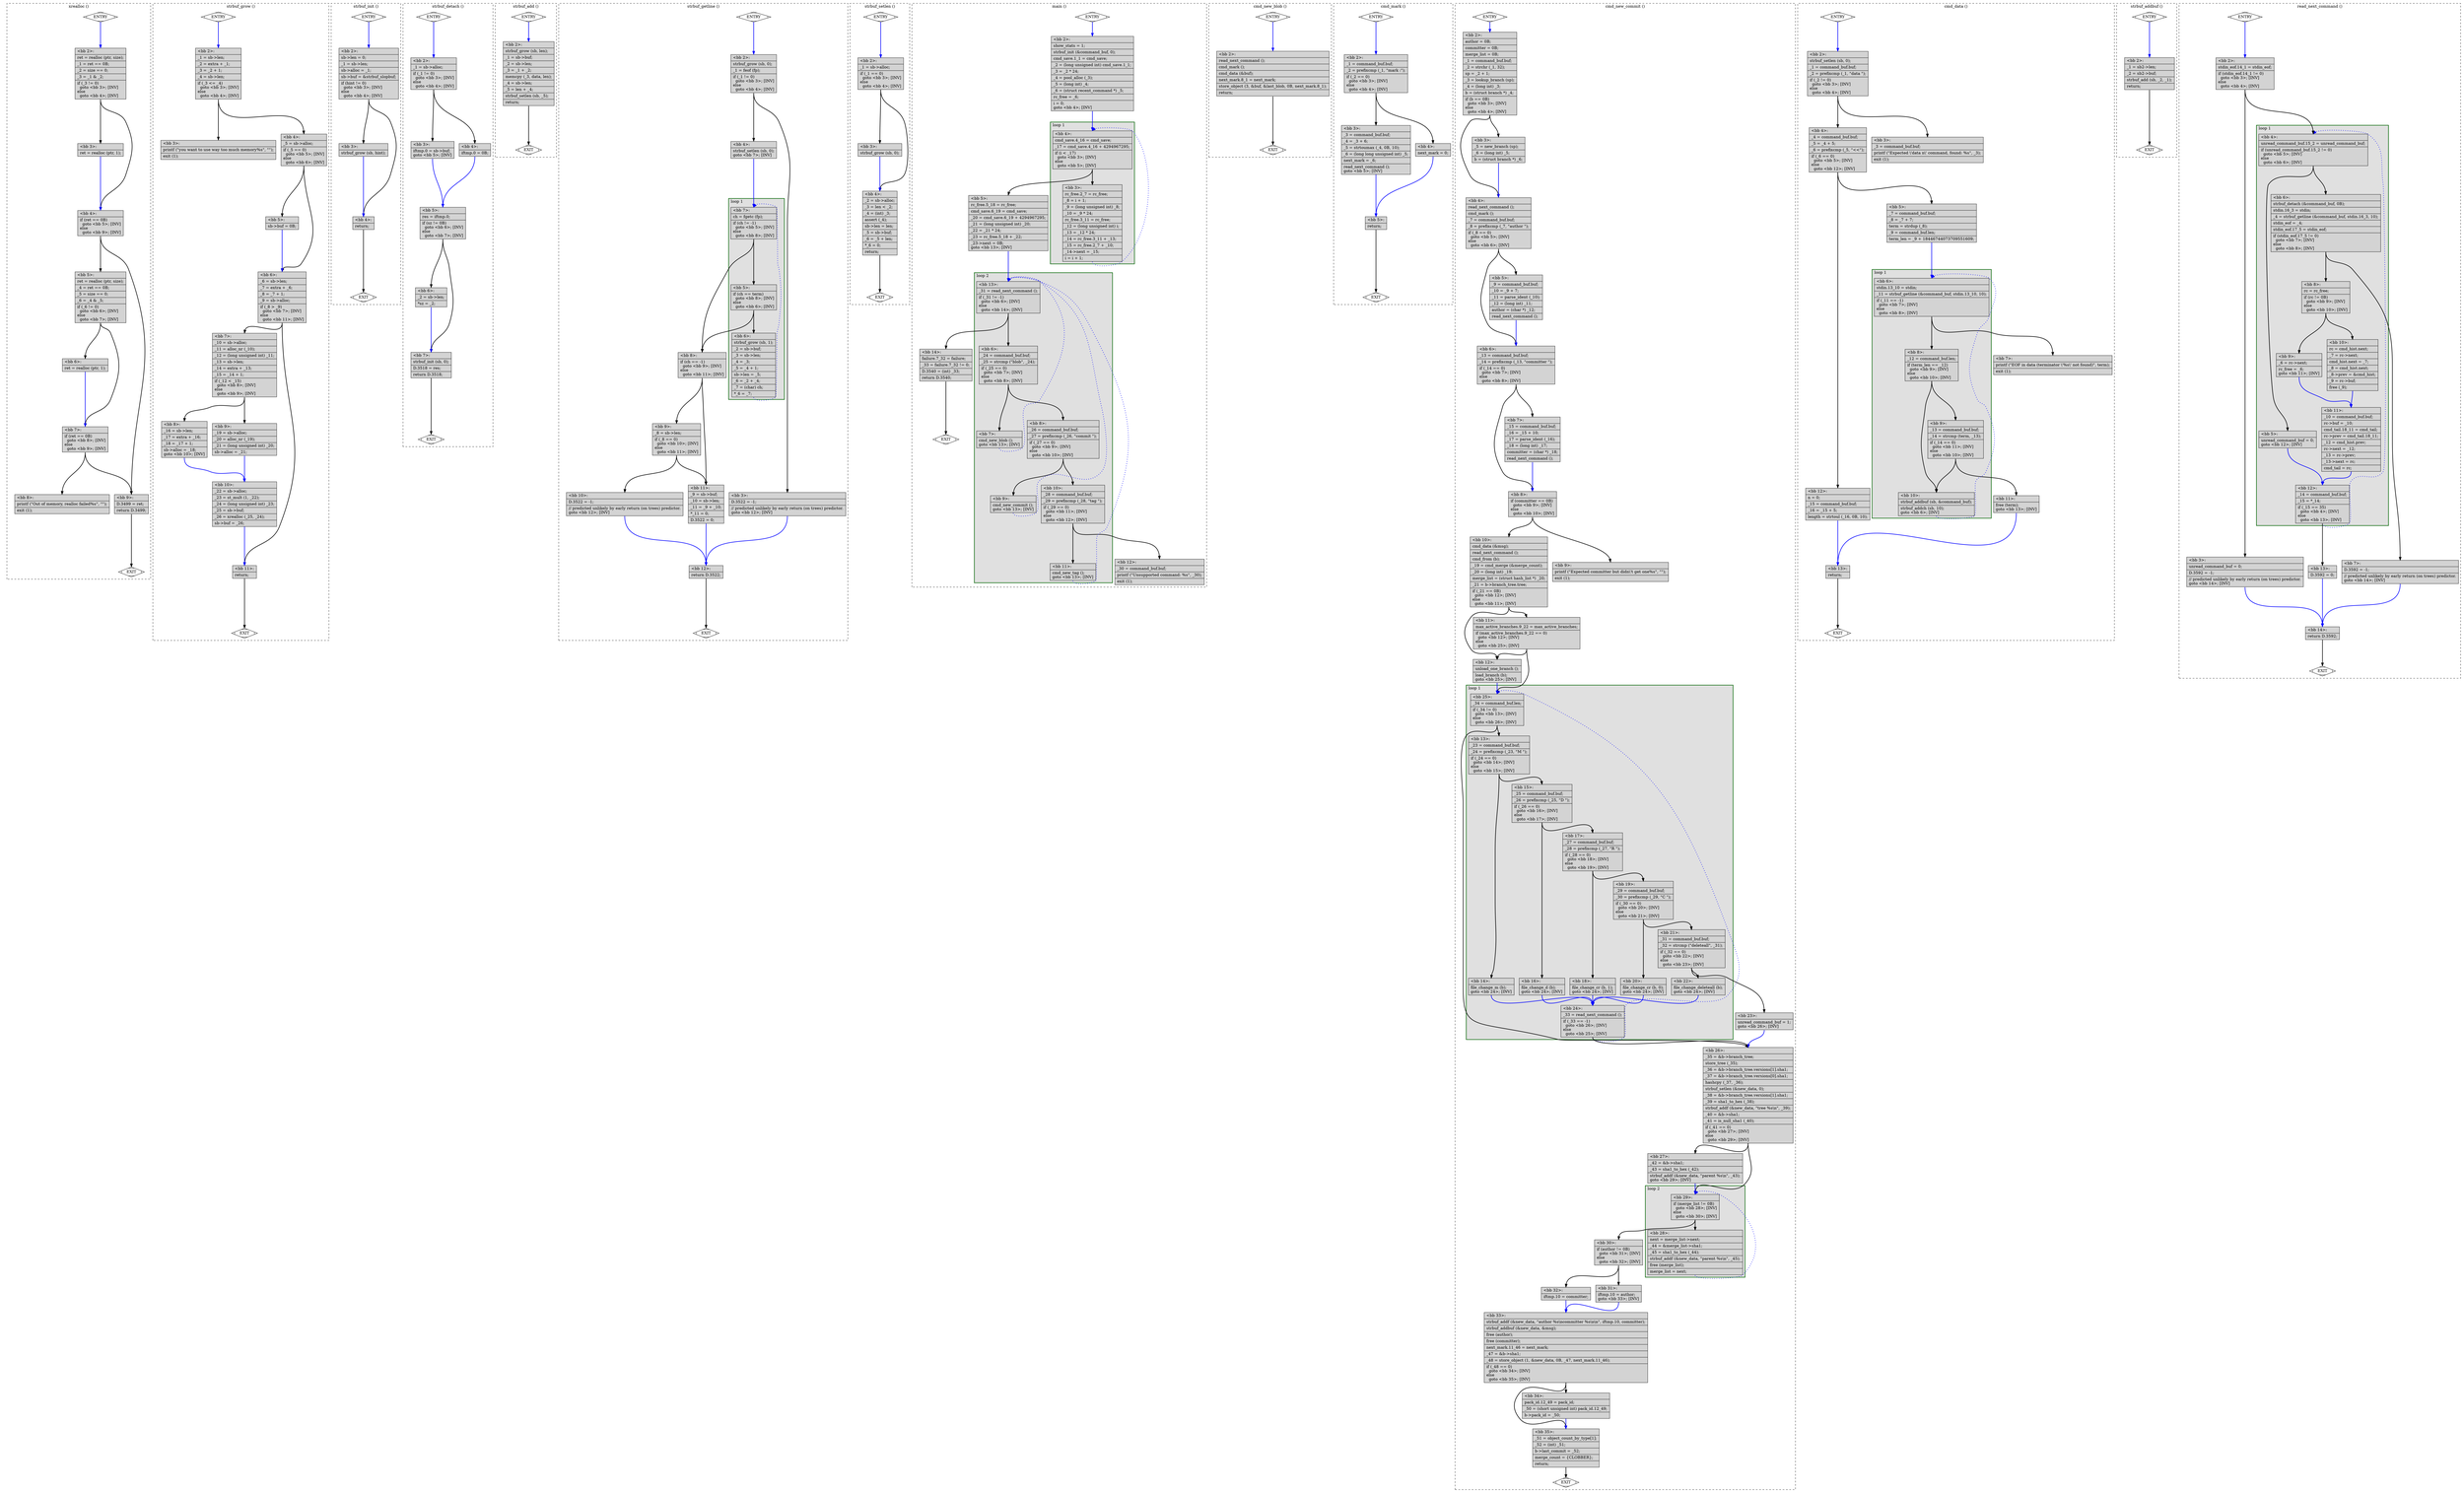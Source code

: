 digraph "test.o-git_df_3.c.015t.cfg" {
overlap=false;
subgraph "cluster_xrealloc" {
	style="dashed";
	color="black";
	label="xrealloc ()";
	fn_26_basic_block_0 [shape=Mdiamond,style=filled,fillcolor=white,label="ENTRY"];

	fn_26_basic_block_1 [shape=Mdiamond,style=filled,fillcolor=white,label="EXIT"];

	fn_26_basic_block_2 [shape=record,style=filled,fillcolor=lightgrey,label="{\<bb\ 2\>:\l\
|ret\ =\ realloc\ (ptr,\ size);\l\
|_1\ =\ ret\ ==\ 0B;\l\
|_2\ =\ size\ ==\ 0;\l\
|_3\ =\ _1\ &\ _2;\l\
|if\ (_3\ !=\ 0)\l\
\ \ goto\ \<bb\ 3\>;\ [INV]\l\
else\l\
\ \ goto\ \<bb\ 4\>;\ [INV]\l\
}"];

	fn_26_basic_block_3 [shape=record,style=filled,fillcolor=lightgrey,label="{\<bb\ 3\>:\l\
|ret\ =\ realloc\ (ptr,\ 1);\l\
}"];

	fn_26_basic_block_4 [shape=record,style=filled,fillcolor=lightgrey,label="{\<bb\ 4\>:\l\
|if\ (ret\ ==\ 0B)\l\
\ \ goto\ \<bb\ 5\>;\ [INV]\l\
else\l\
\ \ goto\ \<bb\ 9\>;\ [INV]\l\
}"];

	fn_26_basic_block_5 [shape=record,style=filled,fillcolor=lightgrey,label="{\<bb\ 5\>:\l\
|ret\ =\ realloc\ (ptr,\ size);\l\
|_4\ =\ ret\ ==\ 0B;\l\
|_5\ =\ size\ ==\ 0;\l\
|_6\ =\ _4\ &\ _5;\l\
|if\ (_6\ !=\ 0)\l\
\ \ goto\ \<bb\ 6\>;\ [INV]\l\
else\l\
\ \ goto\ \<bb\ 7\>;\ [INV]\l\
}"];

	fn_26_basic_block_6 [shape=record,style=filled,fillcolor=lightgrey,label="{\<bb\ 6\>:\l\
|ret\ =\ realloc\ (ptr,\ 1);\l\
}"];

	fn_26_basic_block_7 [shape=record,style=filled,fillcolor=lightgrey,label="{\<bb\ 7\>:\l\
|if\ (ret\ ==\ 0B)\l\
\ \ goto\ \<bb\ 8\>;\ [INV]\l\
else\l\
\ \ goto\ \<bb\ 9\>;\ [INV]\l\
}"];

	fn_26_basic_block_8 [shape=record,style=filled,fillcolor=lightgrey,label="{\<bb\ 8\>:\l\
|printf\ (\"Out\ of\ memory,\ realloc\ failed%s\",\ \"\");\l\
|exit\ (1);\l\
}"];

	fn_26_basic_block_9 [shape=record,style=filled,fillcolor=lightgrey,label="{\<bb\ 9\>:\l\
|D.3499\ =\ ret;\l\
|return\ D.3499;\l\
}"];

	fn_26_basic_block_0:s -> fn_26_basic_block_2:n [style="solid,bold",color=blue,weight=100,constraint=true];
	fn_26_basic_block_2:s -> fn_26_basic_block_3:n [style="solid,bold",color=black,weight=10,constraint=true];
	fn_26_basic_block_2:s -> fn_26_basic_block_4:n [style="solid,bold",color=black,weight=10,constraint=true];
	fn_26_basic_block_3:s -> fn_26_basic_block_4:n [style="solid,bold",color=blue,weight=100,constraint=true];
	fn_26_basic_block_4:s -> fn_26_basic_block_5:n [style="solid,bold",color=black,weight=10,constraint=true];
	fn_26_basic_block_4:s -> fn_26_basic_block_9:n [style="solid,bold",color=black,weight=10,constraint=true];
	fn_26_basic_block_5:s -> fn_26_basic_block_6:n [style="solid,bold",color=black,weight=10,constraint=true];
	fn_26_basic_block_5:s -> fn_26_basic_block_7:n [style="solid,bold",color=black,weight=10,constraint=true];
	fn_26_basic_block_6:s -> fn_26_basic_block_7:n [style="solid,bold",color=blue,weight=100,constraint=true];
	fn_26_basic_block_7:s -> fn_26_basic_block_8:n [style="solid,bold",color=black,weight=10,constraint=true];
	fn_26_basic_block_7:s -> fn_26_basic_block_9:n [style="solid,bold",color=black,weight=10,constraint=true];
	fn_26_basic_block_9:s -> fn_26_basic_block_1:n [style="solid,bold",color=black,weight=10,constraint=true];
	fn_26_basic_block_0:s -> fn_26_basic_block_1:n [style="invis",constraint=true];
}
subgraph "cluster_strbuf_grow" {
	style="dashed";
	color="black";
	label="strbuf_grow ()";
	fn_27_basic_block_0 [shape=Mdiamond,style=filled,fillcolor=white,label="ENTRY"];

	fn_27_basic_block_1 [shape=Mdiamond,style=filled,fillcolor=white,label="EXIT"];

	fn_27_basic_block_2 [shape=record,style=filled,fillcolor=lightgrey,label="{\<bb\ 2\>:\l\
|_1\ =\ sb-\>len;\l\
|_2\ =\ extra\ +\ _1;\l\
|_3\ =\ _2\ +\ 1;\l\
|_4\ =\ sb-\>len;\l\
|if\ (_3\ \<=\ _4)\l\
\ \ goto\ \<bb\ 3\>;\ [INV]\l\
else\l\
\ \ goto\ \<bb\ 4\>;\ [INV]\l\
}"];

	fn_27_basic_block_3 [shape=record,style=filled,fillcolor=lightgrey,label="{\<bb\ 3\>:\l\
|printf\ (\"you\ want\ to\ use\ way\ too\ much\ memory%s\",\ \"\");\l\
|exit\ (1);\l\
}"];

	fn_27_basic_block_4 [shape=record,style=filled,fillcolor=lightgrey,label="{\<bb\ 4\>:\l\
|_5\ =\ sb-\>alloc;\l\
|if\ (_5\ ==\ 0)\l\
\ \ goto\ \<bb\ 5\>;\ [INV]\l\
else\l\
\ \ goto\ \<bb\ 6\>;\ [INV]\l\
}"];

	fn_27_basic_block_5 [shape=record,style=filled,fillcolor=lightgrey,label="{\<bb\ 5\>:\l\
|sb-\>buf\ =\ 0B;\l\
}"];

	fn_27_basic_block_6 [shape=record,style=filled,fillcolor=lightgrey,label="{\<bb\ 6\>:\l\
|_6\ =\ sb-\>len;\l\
|_7\ =\ extra\ +\ _6;\l\
|_8\ =\ _7\ +\ 1;\l\
|_9\ =\ sb-\>alloc;\l\
|if\ (_8\ \>\ _9)\l\
\ \ goto\ \<bb\ 7\>;\ [INV]\l\
else\l\
\ \ goto\ \<bb\ 11\>;\ [INV]\l\
}"];

	fn_27_basic_block_7 [shape=record,style=filled,fillcolor=lightgrey,label="{\<bb\ 7\>:\l\
|_10\ =\ sb-\>alloc;\l\
|_11\ =\ alloc_nr\ (_10);\l\
|_12\ =\ (long\ unsigned\ int)\ _11;\l\
|_13\ =\ sb-\>len;\l\
|_14\ =\ extra\ +\ _13;\l\
|_15\ =\ _14\ +\ 1;\l\
|if\ (_12\ \<\ _15)\l\
\ \ goto\ \<bb\ 8\>;\ [INV]\l\
else\l\
\ \ goto\ \<bb\ 9\>;\ [INV]\l\
}"];

	fn_27_basic_block_8 [shape=record,style=filled,fillcolor=lightgrey,label="{\<bb\ 8\>:\l\
|_16\ =\ sb-\>len;\l\
|_17\ =\ extra\ +\ _16;\l\
|_18\ =\ _17\ +\ 1;\l\
|sb-\>alloc\ =\ _18;\l\
goto\ \<bb\ 10\>;\ [INV]\l\
}"];

	fn_27_basic_block_9 [shape=record,style=filled,fillcolor=lightgrey,label="{\<bb\ 9\>:\l\
|_19\ =\ sb-\>alloc;\l\
|_20\ =\ alloc_nr\ (_19);\l\
|_21\ =\ (long\ unsigned\ int)\ _20;\l\
|sb-\>alloc\ =\ _21;\l\
}"];

	fn_27_basic_block_10 [shape=record,style=filled,fillcolor=lightgrey,label="{\<bb\ 10\>:\l\
|_22\ =\ sb-\>alloc;\l\
|_23\ =\ st_mult\ (1,\ _22);\l\
|_24\ =\ (long\ unsigned\ int)\ _23;\l\
|_25\ =\ sb-\>buf;\l\
|_26\ =\ xrealloc\ (_25,\ _24);\l\
|sb-\>buf\ =\ _26;\l\
}"];

	fn_27_basic_block_11 [shape=record,style=filled,fillcolor=lightgrey,label="{\<bb\ 11\>:\l\
|return;\l\
}"];

	fn_27_basic_block_0:s -> fn_27_basic_block_2:n [style="solid,bold",color=blue,weight=100,constraint=true];
	fn_27_basic_block_2:s -> fn_27_basic_block_3:n [style="solid,bold",color=black,weight=10,constraint=true];
	fn_27_basic_block_2:s -> fn_27_basic_block_4:n [style="solid,bold",color=black,weight=10,constraint=true];
	fn_27_basic_block_4:s -> fn_27_basic_block_5:n [style="solid,bold",color=black,weight=10,constraint=true];
	fn_27_basic_block_4:s -> fn_27_basic_block_6:n [style="solid,bold",color=black,weight=10,constraint=true];
	fn_27_basic_block_5:s -> fn_27_basic_block_6:n [style="solid,bold",color=blue,weight=100,constraint=true];
	fn_27_basic_block_6:s -> fn_27_basic_block_7:n [style="solid,bold",color=black,weight=10,constraint=true];
	fn_27_basic_block_6:s -> fn_27_basic_block_11:n [style="solid,bold",color=black,weight=10,constraint=true];
	fn_27_basic_block_7:s -> fn_27_basic_block_8:n [style="solid,bold",color=black,weight=10,constraint=true];
	fn_27_basic_block_7:s -> fn_27_basic_block_9:n [style="solid,bold",color=black,weight=10,constraint=true];
	fn_27_basic_block_8:s -> fn_27_basic_block_10:n [style="solid,bold",color=blue,weight=100,constraint=true];
	fn_27_basic_block_9:s -> fn_27_basic_block_10:n [style="solid,bold",color=blue,weight=100,constraint=true];
	fn_27_basic_block_10:s -> fn_27_basic_block_11:n [style="solid,bold",color=blue,weight=100,constraint=true];
	fn_27_basic_block_11:s -> fn_27_basic_block_1:n [style="solid,bold",color=black,weight=10,constraint=true];
	fn_27_basic_block_0:s -> fn_27_basic_block_1:n [style="invis",constraint=true];
}
subgraph "cluster_strbuf_init" {
	style="dashed";
	color="black";
	label="strbuf_init ()";
	fn_28_basic_block_0 [shape=Mdiamond,style=filled,fillcolor=white,label="ENTRY"];

	fn_28_basic_block_1 [shape=Mdiamond,style=filled,fillcolor=white,label="EXIT"];

	fn_28_basic_block_2 [shape=record,style=filled,fillcolor=lightgrey,label="{\<bb\ 2\>:\l\
|sb-\>len\ =\ 0;\l\
|_1\ =\ sb-\>len;\l\
|sb-\>alloc\ =\ _1;\l\
|sb-\>buf\ =\ &strbuf_slopbuf;\l\
|if\ (hint\ !=\ 0)\l\
\ \ goto\ \<bb\ 3\>;\ [INV]\l\
else\l\
\ \ goto\ \<bb\ 4\>;\ [INV]\l\
}"];

	fn_28_basic_block_3 [shape=record,style=filled,fillcolor=lightgrey,label="{\<bb\ 3\>:\l\
|strbuf_grow\ (sb,\ hint);\l\
}"];

	fn_28_basic_block_4 [shape=record,style=filled,fillcolor=lightgrey,label="{\<bb\ 4\>:\l\
|return;\l\
}"];

	fn_28_basic_block_0:s -> fn_28_basic_block_2:n [style="solid,bold",color=blue,weight=100,constraint=true];
	fn_28_basic_block_2:s -> fn_28_basic_block_3:n [style="solid,bold",color=black,weight=10,constraint=true];
	fn_28_basic_block_2:s -> fn_28_basic_block_4:n [style="solid,bold",color=black,weight=10,constraint=true];
	fn_28_basic_block_3:s -> fn_28_basic_block_4:n [style="solid,bold",color=blue,weight=100,constraint=true];
	fn_28_basic_block_4:s -> fn_28_basic_block_1:n [style="solid,bold",color=black,weight=10,constraint=true];
	fn_28_basic_block_0:s -> fn_28_basic_block_1:n [style="invis",constraint=true];
}
subgraph "cluster_strbuf_detach" {
	style="dashed";
	color="black";
	label="strbuf_detach ()";
	fn_29_basic_block_0 [shape=Mdiamond,style=filled,fillcolor=white,label="ENTRY"];

	fn_29_basic_block_1 [shape=Mdiamond,style=filled,fillcolor=white,label="EXIT"];

	fn_29_basic_block_2 [shape=record,style=filled,fillcolor=lightgrey,label="{\<bb\ 2\>:\l\
|_1\ =\ sb-\>alloc;\l\
|if\ (_1\ !=\ 0)\l\
\ \ goto\ \<bb\ 3\>;\ [INV]\l\
else\l\
\ \ goto\ \<bb\ 4\>;\ [INV]\l\
}"];

	fn_29_basic_block_3 [shape=record,style=filled,fillcolor=lightgrey,label="{\<bb\ 3\>:\l\
|iftmp.0\ =\ sb-\>buf;\l\
goto\ \<bb\ 5\>;\ [INV]\l\
}"];

	fn_29_basic_block_4 [shape=record,style=filled,fillcolor=lightgrey,label="{\<bb\ 4\>:\l\
|iftmp.0\ =\ 0B;\l\
}"];

	fn_29_basic_block_5 [shape=record,style=filled,fillcolor=lightgrey,label="{\<bb\ 5\>:\l\
|res\ =\ iftmp.0;\l\
|if\ (sz\ !=\ 0B)\l\
\ \ goto\ \<bb\ 6\>;\ [INV]\l\
else\l\
\ \ goto\ \<bb\ 7\>;\ [INV]\l\
}"];

	fn_29_basic_block_6 [shape=record,style=filled,fillcolor=lightgrey,label="{\<bb\ 6\>:\l\
|_2\ =\ sb-\>len;\l\
|*sz\ =\ _2;\l\
}"];

	fn_29_basic_block_7 [shape=record,style=filled,fillcolor=lightgrey,label="{\<bb\ 7\>:\l\
|strbuf_init\ (sb,\ 0);\l\
|D.3518\ =\ res;\l\
|return\ D.3518;\l\
}"];

	fn_29_basic_block_0:s -> fn_29_basic_block_2:n [style="solid,bold",color=blue,weight=100,constraint=true];
	fn_29_basic_block_2:s -> fn_29_basic_block_3:n [style="solid,bold",color=black,weight=10,constraint=true];
	fn_29_basic_block_2:s -> fn_29_basic_block_4:n [style="solid,bold",color=black,weight=10,constraint=true];
	fn_29_basic_block_3:s -> fn_29_basic_block_5:n [style="solid,bold",color=blue,weight=100,constraint=true];
	fn_29_basic_block_4:s -> fn_29_basic_block_5:n [style="solid,bold",color=blue,weight=100,constraint=true];
	fn_29_basic_block_5:s -> fn_29_basic_block_6:n [style="solid,bold",color=black,weight=10,constraint=true];
	fn_29_basic_block_5:s -> fn_29_basic_block_7:n [style="solid,bold",color=black,weight=10,constraint=true];
	fn_29_basic_block_6:s -> fn_29_basic_block_7:n [style="solid,bold",color=blue,weight=100,constraint=true];
	fn_29_basic_block_7:s -> fn_29_basic_block_1:n [style="solid,bold",color=black,weight=10,constraint=true];
	fn_29_basic_block_0:s -> fn_29_basic_block_1:n [style="invis",constraint=true];
}
subgraph "cluster_strbuf_add" {
	style="dashed";
	color="black";
	label="strbuf_add ()";
	fn_30_basic_block_0 [shape=Mdiamond,style=filled,fillcolor=white,label="ENTRY"];

	fn_30_basic_block_1 [shape=Mdiamond,style=filled,fillcolor=white,label="EXIT"];

	fn_30_basic_block_2 [shape=record,style=filled,fillcolor=lightgrey,label="{\<bb\ 2\>:\l\
|strbuf_grow\ (sb,\ len);\l\
|_1\ =\ sb-\>buf;\l\
|_2\ =\ sb-\>len;\l\
|_3\ =\ _1\ +\ _2;\l\
|memcpy\ (_3,\ data,\ len);\l\
|_4\ =\ sb-\>len;\l\
|_5\ =\ len\ +\ _4;\l\
|strbuf_setlen\ (sb,\ _5);\l\
|return;\l\
}"];

	fn_30_basic_block_0:s -> fn_30_basic_block_2:n [style="solid,bold",color=blue,weight=100,constraint=true];
	fn_30_basic_block_2:s -> fn_30_basic_block_1:n [style="solid,bold",color=black,weight=10,constraint=true];
	fn_30_basic_block_0:s -> fn_30_basic_block_1:n [style="invis",constraint=true];
}
subgraph "cluster_strbuf_getline" {
	style="dashed";
	color="black";
	label="strbuf_getline ()";
	subgraph cluster_34_1 {
	style="filled";
	color="darkgreen";
	fillcolor="grey88";
	label="loop 1";
	labeljust=l;
	penwidth=2;
	fn_34_basic_block_7 [shape=record,style=filled,fillcolor=lightgrey,label="{\<bb\ 7\>:\l\
|ch\ =\ fgetc\ (fp);\l\
|if\ (ch\ !=\ -1)\l\
\ \ goto\ \<bb\ 5\>;\ [INV]\l\
else\l\
\ \ goto\ \<bb\ 8\>;\ [INV]\l\
}"];

	fn_34_basic_block_5 [shape=record,style=filled,fillcolor=lightgrey,label="{\<bb\ 5\>:\l\
|if\ (ch\ ==\ term)\l\
\ \ goto\ \<bb\ 8\>;\ [INV]\l\
else\l\
\ \ goto\ \<bb\ 6\>;\ [INV]\l\
}"];

	fn_34_basic_block_6 [shape=record,style=filled,fillcolor=lightgrey,label="{\<bb\ 6\>:\l\
|strbuf_grow\ (sb,\ 1);\l\
|_2\ =\ sb-\>buf;\l\
|_3\ =\ sb-\>len;\l\
|_4\ =\ _3;\l\
|_5\ =\ _4\ +\ 1;\l\
|sb-\>len\ =\ _5;\l\
|_6\ =\ _2\ +\ _4;\l\
|_7\ =\ (char)\ ch;\l\
|*_6\ =\ _7;\l\
}"];

	}
	fn_34_basic_block_0 [shape=Mdiamond,style=filled,fillcolor=white,label="ENTRY"];

	fn_34_basic_block_1 [shape=Mdiamond,style=filled,fillcolor=white,label="EXIT"];

	fn_34_basic_block_2 [shape=record,style=filled,fillcolor=lightgrey,label="{\<bb\ 2\>:\l\
|strbuf_grow\ (sb,\ 0);\l\
|_1\ =\ feof\ (fp);\l\
|if\ (_1\ !=\ 0)\l\
\ \ goto\ \<bb\ 3\>;\ [INV]\l\
else\l\
\ \ goto\ \<bb\ 4\>;\ [INV]\l\
}"];

	fn_34_basic_block_3 [shape=record,style=filled,fillcolor=lightgrey,label="{\<bb\ 3\>:\l\
|D.3522\ =\ -1;\l\
|//\ predicted\ unlikely\ by\ early\ return\ (on\ trees)\ predictor.\l\
goto\ \<bb\ 12\>;\ [INV]\l\
}"];

	fn_34_basic_block_4 [shape=record,style=filled,fillcolor=lightgrey,label="{\<bb\ 4\>:\l\
|strbuf_setlen\ (sb,\ 0);\l\
goto\ \<bb\ 7\>;\ [INV]\l\
}"];

	fn_34_basic_block_8 [shape=record,style=filled,fillcolor=lightgrey,label="{\<bb\ 8\>:\l\
|if\ (ch\ ==\ -1)\l\
\ \ goto\ \<bb\ 9\>;\ [INV]\l\
else\l\
\ \ goto\ \<bb\ 11\>;\ [INV]\l\
}"];

	fn_34_basic_block_9 [shape=record,style=filled,fillcolor=lightgrey,label="{\<bb\ 9\>:\l\
|_8\ =\ sb-\>len;\l\
|if\ (_8\ ==\ 0)\l\
\ \ goto\ \<bb\ 10\>;\ [INV]\l\
else\l\
\ \ goto\ \<bb\ 11\>;\ [INV]\l\
}"];

	fn_34_basic_block_10 [shape=record,style=filled,fillcolor=lightgrey,label="{\<bb\ 10\>:\l\
|D.3522\ =\ -1;\l\
|//\ predicted\ unlikely\ by\ early\ return\ (on\ trees)\ predictor.\l\
goto\ \<bb\ 12\>;\ [INV]\l\
}"];

	fn_34_basic_block_11 [shape=record,style=filled,fillcolor=lightgrey,label="{\<bb\ 11\>:\l\
|_9\ =\ sb-\>buf;\l\
|_10\ =\ sb-\>len;\l\
|_11\ =\ _9\ +\ _10;\l\
|*_11\ =\ 0;\l\
|D.3522\ =\ 0;\l\
}"];

	fn_34_basic_block_12 [shape=record,style=filled,fillcolor=lightgrey,label="{\<bb\ 12\>:\l\
|return\ D.3522;\l\
}"];

	fn_34_basic_block_0:s -> fn_34_basic_block_2:n [style="solid,bold",color=blue,weight=100,constraint=true];
	fn_34_basic_block_2:s -> fn_34_basic_block_3:n [style="solid,bold",color=black,weight=10,constraint=true];
	fn_34_basic_block_2:s -> fn_34_basic_block_4:n [style="solid,bold",color=black,weight=10,constraint=true];
	fn_34_basic_block_3:s -> fn_34_basic_block_12:n [style="solid,bold",color=blue,weight=100,constraint=true];
	fn_34_basic_block_4:s -> fn_34_basic_block_7:n [style="solid,bold",color=blue,weight=100,constraint=true];
	fn_34_basic_block_5:s -> fn_34_basic_block_8:n [style="solid,bold",color=black,weight=10,constraint=true];
	fn_34_basic_block_5:s -> fn_34_basic_block_6:n [style="solid,bold",color=black,weight=10,constraint=true];
	fn_34_basic_block_6:s -> fn_34_basic_block_7:n [style="dotted,bold",color=blue,weight=10,constraint=false];
	fn_34_basic_block_7:s -> fn_34_basic_block_5:n [style="solid,bold",color=black,weight=10,constraint=true];
	fn_34_basic_block_7:s -> fn_34_basic_block_8:n [style="solid,bold",color=black,weight=10,constraint=true];
	fn_34_basic_block_8:s -> fn_34_basic_block_9:n [style="solid,bold",color=black,weight=10,constraint=true];
	fn_34_basic_block_8:s -> fn_34_basic_block_11:n [style="solid,bold",color=black,weight=10,constraint=true];
	fn_34_basic_block_9:s -> fn_34_basic_block_10:n [style="solid,bold",color=black,weight=10,constraint=true];
	fn_34_basic_block_9:s -> fn_34_basic_block_11:n [style="solid,bold",color=black,weight=10,constraint=true];
	fn_34_basic_block_10:s -> fn_34_basic_block_12:n [style="solid,bold",color=blue,weight=100,constraint=true];
	fn_34_basic_block_11:s -> fn_34_basic_block_12:n [style="solid,bold",color=blue,weight=100,constraint=true];
	fn_34_basic_block_12:s -> fn_34_basic_block_1:n [style="solid,bold",color=black,weight=10,constraint=true];
	fn_34_basic_block_0:s -> fn_34_basic_block_1:n [style="invis",constraint=true];
}
subgraph "cluster_strbuf_setlen" {
	style="dashed";
	color="black";
	label="strbuf_setlen ()";
	fn_31_basic_block_0 [shape=Mdiamond,style=filled,fillcolor=white,label="ENTRY"];

	fn_31_basic_block_1 [shape=Mdiamond,style=filled,fillcolor=white,label="EXIT"];

	fn_31_basic_block_2 [shape=record,style=filled,fillcolor=lightgrey,label="{\<bb\ 2\>:\l\
|_1\ =\ sb-\>alloc;\l\
|if\ (_1\ ==\ 0)\l\
\ \ goto\ \<bb\ 3\>;\ [INV]\l\
else\l\
\ \ goto\ \<bb\ 4\>;\ [INV]\l\
}"];

	fn_31_basic_block_3 [shape=record,style=filled,fillcolor=lightgrey,label="{\<bb\ 3\>:\l\
|strbuf_grow\ (sb,\ 0);\l\
}"];

	fn_31_basic_block_4 [shape=record,style=filled,fillcolor=lightgrey,label="{\<bb\ 4\>:\l\
|_2\ =\ sb-\>alloc;\l\
|_3\ =\ len\ \<\ _2;\l\
|_4\ =\ (int)\ _3;\l\
|assert\ (_4);\l\
|sb-\>len\ =\ len;\l\
|_5\ =\ sb-\>buf;\l\
|_6\ =\ _5\ +\ len;\l\
|*_6\ =\ 0;\l\
|return;\l\
}"];

	fn_31_basic_block_0:s -> fn_31_basic_block_2:n [style="solid,bold",color=blue,weight=100,constraint=true];
	fn_31_basic_block_2:s -> fn_31_basic_block_3:n [style="solid,bold",color=black,weight=10,constraint=true];
	fn_31_basic_block_2:s -> fn_31_basic_block_4:n [style="solid,bold",color=black,weight=10,constraint=true];
	fn_31_basic_block_3:s -> fn_31_basic_block_4:n [style="solid,bold",color=blue,weight=100,constraint=true];
	fn_31_basic_block_4:s -> fn_31_basic_block_1:n [style="solid,bold",color=black,weight=10,constraint=true];
	fn_31_basic_block_0:s -> fn_31_basic_block_1:n [style="invis",constraint=true];
}
subgraph "cluster_main" {
	style="dashed";
	color="black";
	label="main ()";
	subgraph cluster_40_2 {
	style="filled";
	color="darkgreen";
	fillcolor="grey88";
	label="loop 2";
	labeljust=l;
	penwidth=2;
	fn_40_basic_block_13 [shape=record,style=filled,fillcolor=lightgrey,label="{\<bb\ 13\>:\l\
|_31\ =\ read_next_command\ ();\l\
|if\ (_31\ !=\ -1)\l\
\ \ goto\ \<bb\ 6\>;\ [INV]\l\
else\l\
\ \ goto\ \<bb\ 14\>;\ [INV]\l\
}"];

	fn_40_basic_block_6 [shape=record,style=filled,fillcolor=lightgrey,label="{\<bb\ 6\>:\l\
|_24\ =\ command_buf.buf;\l\
|_25\ =\ strcmp\ (\"blob\",\ _24);\l\
|if\ (_25\ ==\ 0)\l\
\ \ goto\ \<bb\ 7\>;\ [INV]\l\
else\l\
\ \ goto\ \<bb\ 8\>;\ [INV]\l\
}"];

	fn_40_basic_block_7 [shape=record,style=filled,fillcolor=lightgrey,label="{\<bb\ 7\>:\l\
|cmd_new_blob\ ();\l\
goto\ \<bb\ 13\>;\ [INV]\l\
}"];

	fn_40_basic_block_8 [shape=record,style=filled,fillcolor=lightgrey,label="{\<bb\ 8\>:\l\
|_26\ =\ command_buf.buf;\l\
|_27\ =\ prefixcmp\ (_26,\ \"commit\ \");\l\
|if\ (_27\ ==\ 0)\l\
\ \ goto\ \<bb\ 9\>;\ [INV]\l\
else\l\
\ \ goto\ \<bb\ 10\>;\ [INV]\l\
}"];

	fn_40_basic_block_9 [shape=record,style=filled,fillcolor=lightgrey,label="{\<bb\ 9\>:\l\
|cmd_new_commit\ ();\l\
goto\ \<bb\ 13\>;\ [INV]\l\
}"];

	fn_40_basic_block_10 [shape=record,style=filled,fillcolor=lightgrey,label="{\<bb\ 10\>:\l\
|_28\ =\ command_buf.buf;\l\
|_29\ =\ prefixcmp\ (_28,\ \"tag\ \");\l\
|if\ (_29\ ==\ 0)\l\
\ \ goto\ \<bb\ 11\>;\ [INV]\l\
else\l\
\ \ goto\ \<bb\ 12\>;\ [INV]\l\
}"];

	fn_40_basic_block_11 [shape=record,style=filled,fillcolor=lightgrey,label="{\<bb\ 11\>:\l\
|cmd_new_tag\ ();\l\
goto\ \<bb\ 13\>;\ [INV]\l\
}"];

	}
	subgraph cluster_40_1 {
	style="filled";
	color="darkgreen";
	fillcolor="grey88";
	label="loop 1";
	labeljust=l;
	penwidth=2;
	fn_40_basic_block_4 [shape=record,style=filled,fillcolor=lightgrey,label="{\<bb\ 4\>:\l\
|cmd_save.4_16\ =\ cmd_save;\l\
|_17\ =\ cmd_save.4_16\ +\ 4294967295;\l\
|if\ (i\ \<\ _17)\l\
\ \ goto\ \<bb\ 3\>;\ [INV]\l\
else\l\
\ \ goto\ \<bb\ 5\>;\ [INV]\l\
}"];

	fn_40_basic_block_3 [shape=record,style=filled,fillcolor=lightgrey,label="{\<bb\ 3\>:\l\
|rc_free.2_7\ =\ rc_free;\l\
|_8\ =\ i\ +\ 1;\l\
|_9\ =\ (long\ unsigned\ int)\ _8;\l\
|_10\ =\ _9\ *\ 24;\l\
|rc_free.3_11\ =\ rc_free;\l\
|_12\ =\ (long\ unsigned\ int)\ i;\l\
|_13\ =\ _12\ *\ 24;\l\
|_14\ =\ rc_free.3_11\ +\ _13;\l\
|_15\ =\ rc_free.2_7\ +\ _10;\l\
|_14-\>next\ =\ _15;\l\
|i\ =\ i\ +\ 1;\l\
}"];

	}
	fn_40_basic_block_0 [shape=Mdiamond,style=filled,fillcolor=white,label="ENTRY"];

	fn_40_basic_block_1 [shape=Mdiamond,style=filled,fillcolor=white,label="EXIT"];

	fn_40_basic_block_2 [shape=record,style=filled,fillcolor=lightgrey,label="{\<bb\ 2\>:\l\
|show_stats\ =\ 1;\l\
|strbuf_init\ (&command_buf,\ 0);\l\
|cmd_save.1_1\ =\ cmd_save;\l\
|_2\ =\ (long\ unsigned\ int)\ cmd_save.1_1;\l\
|_3\ =\ _2\ *\ 24;\l\
|_4\ =\ pool_alloc\ (_3);\l\
|_5\ =\ (long\ int)\ _4;\l\
|_6\ =\ (struct\ recent_command\ *)\ _5;\l\
|rc_free\ =\ _6;\l\
|i\ =\ 0;\l\
goto\ \<bb\ 4\>;\ [INV]\l\
}"];

	fn_40_basic_block_5 [shape=record,style=filled,fillcolor=lightgrey,label="{\<bb\ 5\>:\l\
|rc_free.5_18\ =\ rc_free;\l\
|cmd_save.6_19\ =\ cmd_save;\l\
|_20\ =\ cmd_save.6_19\ +\ 4294967295;\l\
|_21\ =\ (long\ unsigned\ int)\ _20;\l\
|_22\ =\ _21\ *\ 24;\l\
|_23\ =\ rc_free.5_18\ +\ _22;\l\
|_23-\>next\ =\ 0B;\l\
goto\ \<bb\ 13\>;\ [INV]\l\
}"];

	fn_40_basic_block_12 [shape=record,style=filled,fillcolor=lightgrey,label="{\<bb\ 12\>:\l\
|_30\ =\ command_buf.buf;\l\
|printf\ (\"Unsupported\ command:\ %s\",\ _30);\l\
|exit\ (1);\l\
}"];

	fn_40_basic_block_14 [shape=record,style=filled,fillcolor=lightgrey,label="{\<bb\ 14\>:\l\
|failure.7_32\ =\ failure;\l\
|_33\ =\ failure.7_32\ !=\ 0;\l\
|D.3540\ =\ (int)\ _33;\l\
|return\ D.3540;\l\
}"];

	fn_40_basic_block_0:s -> fn_40_basic_block_2:n [style="solid,bold",color=blue,weight=100,constraint=true];
	fn_40_basic_block_2:s -> fn_40_basic_block_4:n [style="solid,bold",color=blue,weight=100,constraint=true];
	fn_40_basic_block_3:s -> fn_40_basic_block_4:n [style="dotted,bold",color=blue,weight=10,constraint=false];
	fn_40_basic_block_4:s -> fn_40_basic_block_3:n [style="solid,bold",color=black,weight=10,constraint=true];
	fn_40_basic_block_4:s -> fn_40_basic_block_5:n [style="solid,bold",color=black,weight=10,constraint=true];
	fn_40_basic_block_5:s -> fn_40_basic_block_13:n [style="solid,bold",color=blue,weight=100,constraint=true];
	fn_40_basic_block_6:s -> fn_40_basic_block_7:n [style="solid,bold",color=black,weight=10,constraint=true];
	fn_40_basic_block_6:s -> fn_40_basic_block_8:n [style="solid,bold",color=black,weight=10,constraint=true];
	fn_40_basic_block_7:s -> fn_40_basic_block_13:n [style="dotted,bold",color=blue,weight=10,constraint=false];
	fn_40_basic_block_8:s -> fn_40_basic_block_9:n [style="solid,bold",color=black,weight=10,constraint=true];
	fn_40_basic_block_8:s -> fn_40_basic_block_10:n [style="solid,bold",color=black,weight=10,constraint=true];
	fn_40_basic_block_9:s -> fn_40_basic_block_13:n [style="dotted,bold",color=blue,weight=10,constraint=false];
	fn_40_basic_block_10:s -> fn_40_basic_block_11:n [style="solid,bold",color=black,weight=10,constraint=true];
	fn_40_basic_block_10:s -> fn_40_basic_block_12:n [style="solid,bold",color=black,weight=10,constraint=true];
	fn_40_basic_block_11:s -> fn_40_basic_block_13:n [style="dotted,bold",color=blue,weight=10,constraint=false];
	fn_40_basic_block_13:s -> fn_40_basic_block_6:n [style="solid,bold",color=black,weight=10,constraint=true];
	fn_40_basic_block_13:s -> fn_40_basic_block_14:n [style="solid,bold",color=black,weight=10,constraint=true];
	fn_40_basic_block_14:s -> fn_40_basic_block_1:n [style="solid,bold",color=black,weight=10,constraint=true];
	fn_40_basic_block_0:s -> fn_40_basic_block_1:n [style="invis",constraint=true];
}
subgraph "cluster_cmd_new_blob" {
	style="dashed";
	color="black";
	label="cmd_new_blob ()";
	fn_37_basic_block_0 [shape=Mdiamond,style=filled,fillcolor=white,label="ENTRY"];

	fn_37_basic_block_1 [shape=Mdiamond,style=filled,fillcolor=white,label="EXIT"];

	fn_37_basic_block_2 [shape=record,style=filled,fillcolor=lightgrey,label="{\<bb\ 2\>:\l\
|read_next_command\ ();\l\
|cmd_mark\ ();\l\
|cmd_data\ (&buf);\l\
|next_mark.8_1\ =\ next_mark;\l\
|store_object\ (3,\ &buf,\ &last_blob,\ 0B,\ next_mark.8_1);\l\
|return;\l\
}"];

	fn_37_basic_block_0:s -> fn_37_basic_block_2:n [style="solid,bold",color=blue,weight=100,constraint=true];
	fn_37_basic_block_2:s -> fn_37_basic_block_1:n [style="solid,bold",color=black,weight=10,constraint=true];
	fn_37_basic_block_0:s -> fn_37_basic_block_1:n [style="invis",constraint=true];
}
subgraph "cluster_cmd_mark" {
	style="dashed";
	color="black";
	label="cmd_mark ()";
	fn_36_basic_block_0 [shape=Mdiamond,style=filled,fillcolor=white,label="ENTRY"];

	fn_36_basic_block_1 [shape=Mdiamond,style=filled,fillcolor=white,label="EXIT"];

	fn_36_basic_block_2 [shape=record,style=filled,fillcolor=lightgrey,label="{\<bb\ 2\>:\l\
|_1\ =\ command_buf.buf;\l\
|_2\ =\ prefixcmp\ (_1,\ \"mark\ :\");\l\
|if\ (_2\ ==\ 0)\l\
\ \ goto\ \<bb\ 3\>;\ [INV]\l\
else\l\
\ \ goto\ \<bb\ 4\>;\ [INV]\l\
}"];

	fn_36_basic_block_3 [shape=record,style=filled,fillcolor=lightgrey,label="{\<bb\ 3\>:\l\
|_3\ =\ command_buf.buf;\l\
|_4\ =\ _3\ +\ 6;\l\
|_5\ =\ strtoumax\ (_4,\ 0B,\ 10);\l\
|_6\ =\ (long\ long\ unsigned\ int)\ _5;\l\
|next_mark\ =\ _6;\l\
|read_next_command\ ();\l\
goto\ \<bb\ 5\>;\ [INV]\l\
}"];

	fn_36_basic_block_4 [shape=record,style=filled,fillcolor=lightgrey,label="{\<bb\ 4\>:\l\
|next_mark\ =\ 0;\l\
}"];

	fn_36_basic_block_5 [shape=record,style=filled,fillcolor=lightgrey,label="{\<bb\ 5\>:\l\
|return;\l\
}"];

	fn_36_basic_block_0:s -> fn_36_basic_block_2:n [style="solid,bold",color=blue,weight=100,constraint=true];
	fn_36_basic_block_2:s -> fn_36_basic_block_3:n [style="solid,bold",color=black,weight=10,constraint=true];
	fn_36_basic_block_2:s -> fn_36_basic_block_4:n [style="solid,bold",color=black,weight=10,constraint=true];
	fn_36_basic_block_3:s -> fn_36_basic_block_5:n [style="solid,bold",color=blue,weight=100,constraint=true];
	fn_36_basic_block_4:s -> fn_36_basic_block_5:n [style="solid,bold",color=blue,weight=100,constraint=true];
	fn_36_basic_block_5:s -> fn_36_basic_block_1:n [style="solid,bold",color=black,weight=10,constraint=true];
	fn_36_basic_block_0:s -> fn_36_basic_block_1:n [style="invis",constraint=true];
}
subgraph "cluster_cmd_new_commit" {
	style="dashed";
	color="black";
	label="cmd_new_commit ()";
	subgraph cluster_39_2 {
	style="filled";
	color="darkgreen";
	fillcolor="grey88";
	label="loop 2";
	labeljust=l;
	penwidth=2;
	fn_39_basic_block_29 [shape=record,style=filled,fillcolor=lightgrey,label="{\<bb\ 29\>:\l\
|if\ (merge_list\ !=\ 0B)\l\
\ \ goto\ \<bb\ 28\>;\ [INV]\l\
else\l\
\ \ goto\ \<bb\ 30\>;\ [INV]\l\
}"];

	fn_39_basic_block_28 [shape=record,style=filled,fillcolor=lightgrey,label="{\<bb\ 28\>:\l\
|next\ =\ merge_list-\>next;\l\
|_44\ =\ &merge_list-\>sha1;\l\
|_45\ =\ sha1_to_hex\ (_44);\l\
|strbuf_addf\ (&new_data,\ \"parent\ %s\\n\",\ _45);\l\
|free\ (merge_list);\l\
|merge_list\ =\ next;\l\
}"];

	}
	subgraph cluster_39_1 {
	style="filled";
	color="darkgreen";
	fillcolor="grey88";
	label="loop 1";
	labeljust=l;
	penwidth=2;
	fn_39_basic_block_25 [shape=record,style=filled,fillcolor=lightgrey,label="{\<bb\ 25\>:\l\
|_34\ =\ command_buf.len;\l\
|if\ (_34\ !=\ 0)\l\
\ \ goto\ \<bb\ 13\>;\ [INV]\l\
else\l\
\ \ goto\ \<bb\ 26\>;\ [INV]\l\
}"];

	fn_39_basic_block_13 [shape=record,style=filled,fillcolor=lightgrey,label="{\<bb\ 13\>:\l\
|_23\ =\ command_buf.buf;\l\
|_24\ =\ prefixcmp\ (_23,\ \"M\ \");\l\
|if\ (_24\ ==\ 0)\l\
\ \ goto\ \<bb\ 14\>;\ [INV]\l\
else\l\
\ \ goto\ \<bb\ 15\>;\ [INV]\l\
}"];

	fn_39_basic_block_14 [shape=record,style=filled,fillcolor=lightgrey,label="{\<bb\ 14\>:\l\
|file_change_m\ (b);\l\
goto\ \<bb\ 24\>;\ [INV]\l\
}"];

	fn_39_basic_block_15 [shape=record,style=filled,fillcolor=lightgrey,label="{\<bb\ 15\>:\l\
|_25\ =\ command_buf.buf;\l\
|_26\ =\ prefixcmp\ (_25,\ \"D\ \");\l\
|if\ (_26\ ==\ 0)\l\
\ \ goto\ \<bb\ 16\>;\ [INV]\l\
else\l\
\ \ goto\ \<bb\ 17\>;\ [INV]\l\
}"];

	fn_39_basic_block_24 [shape=record,style=filled,fillcolor=lightgrey,label="{\<bb\ 24\>:\l\
|_33\ =\ read_next_command\ ();\l\
|if\ (_33\ ==\ -1)\l\
\ \ goto\ \<bb\ 26\>;\ [INV]\l\
else\l\
\ \ goto\ \<bb\ 25\>;\ [INV]\l\
}"];

	fn_39_basic_block_16 [shape=record,style=filled,fillcolor=lightgrey,label="{\<bb\ 16\>:\l\
|file_change_d\ (b);\l\
goto\ \<bb\ 24\>;\ [INV]\l\
}"];

	fn_39_basic_block_17 [shape=record,style=filled,fillcolor=lightgrey,label="{\<bb\ 17\>:\l\
|_27\ =\ command_buf.buf;\l\
|_28\ =\ prefixcmp\ (_27,\ \"R\ \");\l\
|if\ (_28\ ==\ 0)\l\
\ \ goto\ \<bb\ 18\>;\ [INV]\l\
else\l\
\ \ goto\ \<bb\ 19\>;\ [INV]\l\
}"];

	fn_39_basic_block_18 [shape=record,style=filled,fillcolor=lightgrey,label="{\<bb\ 18\>:\l\
|file_change_cr\ (b,\ 1);\l\
goto\ \<bb\ 24\>;\ [INV]\l\
}"];

	fn_39_basic_block_19 [shape=record,style=filled,fillcolor=lightgrey,label="{\<bb\ 19\>:\l\
|_29\ =\ command_buf.buf;\l\
|_30\ =\ prefixcmp\ (_29,\ \"C\ \");\l\
|if\ (_30\ ==\ 0)\l\
\ \ goto\ \<bb\ 20\>;\ [INV]\l\
else\l\
\ \ goto\ \<bb\ 21\>;\ [INV]\l\
}"];

	fn_39_basic_block_20 [shape=record,style=filled,fillcolor=lightgrey,label="{\<bb\ 20\>:\l\
|file_change_cr\ (b,\ 0);\l\
goto\ \<bb\ 24\>;\ [INV]\l\
}"];

	fn_39_basic_block_21 [shape=record,style=filled,fillcolor=lightgrey,label="{\<bb\ 21\>:\l\
|_31\ =\ command_buf.buf;\l\
|_32\ =\ strcmp\ (\"deleteall\",\ _31);\l\
|if\ (_32\ ==\ 0)\l\
\ \ goto\ \<bb\ 22\>;\ [INV]\l\
else\l\
\ \ goto\ \<bb\ 23\>;\ [INV]\l\
}"];

	fn_39_basic_block_22 [shape=record,style=filled,fillcolor=lightgrey,label="{\<bb\ 22\>:\l\
|file_change_deleteall\ (b);\l\
goto\ \<bb\ 24\>;\ [INV]\l\
}"];

	}
	fn_39_basic_block_0 [shape=Mdiamond,style=filled,fillcolor=white,label="ENTRY"];

	fn_39_basic_block_1 [shape=Mdiamond,style=filled,fillcolor=white,label="EXIT"];

	fn_39_basic_block_2 [shape=record,style=filled,fillcolor=lightgrey,label="{\<bb\ 2\>:\l\
|author\ =\ 0B;\l\
|committer\ =\ 0B;\l\
|merge_list\ =\ 0B;\l\
|_1\ =\ command_buf.buf;\l\
|_2\ =\ strchr\ (_1,\ 32);\l\
|sp\ =\ _2\ +\ 1;\l\
|_3\ =\ lookup_branch\ (sp);\l\
|_4\ =\ (long\ int)\ _3;\l\
|b\ =\ (struct\ branch\ *)\ _4;\l\
|if\ (b\ ==\ 0B)\l\
\ \ goto\ \<bb\ 3\>;\ [INV]\l\
else\l\
\ \ goto\ \<bb\ 4\>;\ [INV]\l\
}"];

	fn_39_basic_block_3 [shape=record,style=filled,fillcolor=lightgrey,label="{\<bb\ 3\>:\l\
|_5\ =\ new_branch\ (sp);\l\
|_6\ =\ (long\ int)\ _5;\l\
|b\ =\ (struct\ branch\ *)\ _6;\l\
}"];

	fn_39_basic_block_4 [shape=record,style=filled,fillcolor=lightgrey,label="{\<bb\ 4\>:\l\
|read_next_command\ ();\l\
|cmd_mark\ ();\l\
|_7\ =\ command_buf.buf;\l\
|_8\ =\ prefixcmp\ (_7,\ \"author\ \");\l\
|if\ (_8\ ==\ 0)\l\
\ \ goto\ \<bb\ 5\>;\ [INV]\l\
else\l\
\ \ goto\ \<bb\ 6\>;\ [INV]\l\
}"];

	fn_39_basic_block_5 [shape=record,style=filled,fillcolor=lightgrey,label="{\<bb\ 5\>:\l\
|_9\ =\ command_buf.buf;\l\
|_10\ =\ _9\ +\ 7;\l\
|_11\ =\ parse_ident\ (_10);\l\
|_12\ =\ (long\ int)\ _11;\l\
|author\ =\ (char\ *)\ _12;\l\
|read_next_command\ ();\l\
}"];

	fn_39_basic_block_6 [shape=record,style=filled,fillcolor=lightgrey,label="{\<bb\ 6\>:\l\
|_13\ =\ command_buf.buf;\l\
|_14\ =\ prefixcmp\ (_13,\ \"committer\ \");\l\
|if\ (_14\ ==\ 0)\l\
\ \ goto\ \<bb\ 7\>;\ [INV]\l\
else\l\
\ \ goto\ \<bb\ 8\>;\ [INV]\l\
}"];

	fn_39_basic_block_7 [shape=record,style=filled,fillcolor=lightgrey,label="{\<bb\ 7\>:\l\
|_15\ =\ command_buf.buf;\l\
|_16\ =\ _15\ +\ 10;\l\
|_17\ =\ parse_ident\ (_16);\l\
|_18\ =\ (long\ int)\ _17;\l\
|committer\ =\ (char\ *)\ _18;\l\
|read_next_command\ ();\l\
}"];

	fn_39_basic_block_8 [shape=record,style=filled,fillcolor=lightgrey,label="{\<bb\ 8\>:\l\
|if\ (committer\ ==\ 0B)\l\
\ \ goto\ \<bb\ 9\>;\ [INV]\l\
else\l\
\ \ goto\ \<bb\ 10\>;\ [INV]\l\
}"];

	fn_39_basic_block_9 [shape=record,style=filled,fillcolor=lightgrey,label="{\<bb\ 9\>:\l\
|printf\ (\"Expected\ committer\ but\ didn\\'t\ get\ one%s\",\ \"\");\l\
|exit\ (1);\l\
}"];

	fn_39_basic_block_10 [shape=record,style=filled,fillcolor=lightgrey,label="{\<bb\ 10\>:\l\
|cmd_data\ (&msg);\l\
|read_next_command\ ();\l\
|cmd_from\ (b);\l\
|_19\ =\ cmd_merge\ (&merge_count);\l\
|_20\ =\ (long\ int)\ _19;\l\
|merge_list\ =\ (struct\ hash_list\ *)\ _20;\l\
|_21\ =\ b-\>branch_tree.tree;\l\
|if\ (_21\ ==\ 0B)\l\
\ \ goto\ \<bb\ 12\>;\ [INV]\l\
else\l\
\ \ goto\ \<bb\ 11\>;\ [INV]\l\
}"];

	fn_39_basic_block_11 [shape=record,style=filled,fillcolor=lightgrey,label="{\<bb\ 11\>:\l\
|max_active_branches.9_22\ =\ max_active_branches;\l\
|if\ (max_active_branches.9_22\ ==\ 0)\l\
\ \ goto\ \<bb\ 12\>;\ [INV]\l\
else\l\
\ \ goto\ \<bb\ 25\>;\ [INV]\l\
}"];

	fn_39_basic_block_12 [shape=record,style=filled,fillcolor=lightgrey,label="{\<bb\ 12\>:\l\
|unload_one_branch\ ();\l\
|load_branch\ (b);\l\
goto\ \<bb\ 25\>;\ [INV]\l\
}"];

	fn_39_basic_block_23 [shape=record,style=filled,fillcolor=lightgrey,label="{\<bb\ 23\>:\l\
|unread_command_buf\ =\ 1;\l\
goto\ \<bb\ 26\>;\ [INV]\l\
}"];

	fn_39_basic_block_26 [shape=record,style=filled,fillcolor=lightgrey,label="{\<bb\ 26\>:\l\
|_35\ =\ &b-\>branch_tree;\l\
|store_tree\ (_35);\l\
|_36\ =\ &b-\>branch_tree.versions[1].sha1;\l\
|_37\ =\ &b-\>branch_tree.versions[0].sha1;\l\
|hashcpy\ (_37,\ _36);\l\
|strbuf_setlen\ (&new_data,\ 0);\l\
|_38\ =\ &b-\>branch_tree.versions[1].sha1;\l\
|_39\ =\ sha1_to_hex\ (_38);\l\
|strbuf_addf\ (&new_data,\ \"tree\ %s\\n\",\ _39);\l\
|_40\ =\ &b-\>sha1;\l\
|_41\ =\ is_null_sha1\ (_40);\l\
|if\ (_41\ ==\ 0)\l\
\ \ goto\ \<bb\ 27\>;\ [INV]\l\
else\l\
\ \ goto\ \<bb\ 29\>;\ [INV]\l\
}"];

	fn_39_basic_block_27 [shape=record,style=filled,fillcolor=lightgrey,label="{\<bb\ 27\>:\l\
|_42\ =\ &b-\>sha1;\l\
|_43\ =\ sha1_to_hex\ (_42);\l\
|strbuf_addf\ (&new_data,\ \"parent\ %s\\n\",\ _43);\l\
goto\ \<bb\ 29\>;\ [INV]\l\
}"];

	fn_39_basic_block_30 [shape=record,style=filled,fillcolor=lightgrey,label="{\<bb\ 30\>:\l\
|if\ (author\ !=\ 0B)\l\
\ \ goto\ \<bb\ 31\>;\ [INV]\l\
else\l\
\ \ goto\ \<bb\ 32\>;\ [INV]\l\
}"];

	fn_39_basic_block_31 [shape=record,style=filled,fillcolor=lightgrey,label="{\<bb\ 31\>:\l\
|iftmp.10\ =\ author;\l\
goto\ \<bb\ 33\>;\ [INV]\l\
}"];

	fn_39_basic_block_32 [shape=record,style=filled,fillcolor=lightgrey,label="{\<bb\ 32\>:\l\
|iftmp.10\ =\ committer;\l\
}"];

	fn_39_basic_block_33 [shape=record,style=filled,fillcolor=lightgrey,label="{\<bb\ 33\>:\l\
|strbuf_addf\ (&new_data,\ \"author\ %s\\ncommitter\ %s\\n\\n\",\ iftmp.10,\ committer);\l\
|strbuf_addbuf\ (&new_data,\ &msg);\l\
|free\ (author);\l\
|free\ (committer);\l\
|next_mark.11_46\ =\ next_mark;\l\
|_47\ =\ &b-\>sha1;\l\
|_48\ =\ store_object\ (1,\ &new_data,\ 0B,\ _47,\ next_mark.11_46);\l\
|if\ (_48\ ==\ 0)\l\
\ \ goto\ \<bb\ 34\>;\ [INV]\l\
else\l\
\ \ goto\ \<bb\ 35\>;\ [INV]\l\
}"];

	fn_39_basic_block_34 [shape=record,style=filled,fillcolor=lightgrey,label="{\<bb\ 34\>:\l\
|pack_id.12_49\ =\ pack_id;\l\
|_50\ =\ (short\ unsigned\ int)\ pack_id.12_49;\l\
|b-\>pack_id\ =\ _50;\l\
}"];

	fn_39_basic_block_35 [shape=record,style=filled,fillcolor=lightgrey,label="{\<bb\ 35\>:\l\
|_51\ =\ object_count_by_type[1];\l\
|_52\ =\ (int)\ _51;\l\
|b-\>last_commit\ =\ _52;\l\
|merge_count\ =\ \{CLOBBER\};\l\
|return;\l\
}"];

	fn_39_basic_block_0:s -> fn_39_basic_block_2:n [style="solid,bold",color=blue,weight=100,constraint=true];
	fn_39_basic_block_2:s -> fn_39_basic_block_3:n [style="solid,bold",color=black,weight=10,constraint=true];
	fn_39_basic_block_2:s -> fn_39_basic_block_4:n [style="solid,bold",color=black,weight=10,constraint=true];
	fn_39_basic_block_3:s -> fn_39_basic_block_4:n [style="solid,bold",color=blue,weight=100,constraint=true];
	fn_39_basic_block_4:s -> fn_39_basic_block_5:n [style="solid,bold",color=black,weight=10,constraint=true];
	fn_39_basic_block_4:s -> fn_39_basic_block_6:n [style="solid,bold",color=black,weight=10,constraint=true];
	fn_39_basic_block_5:s -> fn_39_basic_block_6:n [style="solid,bold",color=blue,weight=100,constraint=true];
	fn_39_basic_block_6:s -> fn_39_basic_block_7:n [style="solid,bold",color=black,weight=10,constraint=true];
	fn_39_basic_block_6:s -> fn_39_basic_block_8:n [style="solid,bold",color=black,weight=10,constraint=true];
	fn_39_basic_block_7:s -> fn_39_basic_block_8:n [style="solid,bold",color=blue,weight=100,constraint=true];
	fn_39_basic_block_8:s -> fn_39_basic_block_9:n [style="solid,bold",color=black,weight=10,constraint=true];
	fn_39_basic_block_8:s -> fn_39_basic_block_10:n [style="solid,bold",color=black,weight=10,constraint=true];
	fn_39_basic_block_10:s -> fn_39_basic_block_12:n [style="solid,bold",color=black,weight=10,constraint=true];
	fn_39_basic_block_10:s -> fn_39_basic_block_11:n [style="solid,bold",color=black,weight=10,constraint=true];
	fn_39_basic_block_11:s -> fn_39_basic_block_12:n [style="solid,bold",color=black,weight=10,constraint=true];
	fn_39_basic_block_11:s -> fn_39_basic_block_25:n [style="solid,bold",color=black,weight=10,constraint=true];
	fn_39_basic_block_12:s -> fn_39_basic_block_25:n [style="solid,bold",color=blue,weight=100,constraint=true];
	fn_39_basic_block_13:s -> fn_39_basic_block_14:n [style="solid,bold",color=black,weight=10,constraint=true];
	fn_39_basic_block_13:s -> fn_39_basic_block_15:n [style="solid,bold",color=black,weight=10,constraint=true];
	fn_39_basic_block_14:s -> fn_39_basic_block_24:n [style="solid,bold",color=blue,weight=100,constraint=true];
	fn_39_basic_block_15:s -> fn_39_basic_block_16:n [style="solid,bold",color=black,weight=10,constraint=true];
	fn_39_basic_block_15:s -> fn_39_basic_block_17:n [style="solid,bold",color=black,weight=10,constraint=true];
	fn_39_basic_block_16:s -> fn_39_basic_block_24:n [style="solid,bold",color=blue,weight=100,constraint=true];
	fn_39_basic_block_17:s -> fn_39_basic_block_18:n [style="solid,bold",color=black,weight=10,constraint=true];
	fn_39_basic_block_17:s -> fn_39_basic_block_19:n [style="solid,bold",color=black,weight=10,constraint=true];
	fn_39_basic_block_18:s -> fn_39_basic_block_24:n [style="solid,bold",color=blue,weight=100,constraint=true];
	fn_39_basic_block_19:s -> fn_39_basic_block_20:n [style="solid,bold",color=black,weight=10,constraint=true];
	fn_39_basic_block_19:s -> fn_39_basic_block_21:n [style="solid,bold",color=black,weight=10,constraint=true];
	fn_39_basic_block_20:s -> fn_39_basic_block_24:n [style="solid,bold",color=blue,weight=100,constraint=true];
	fn_39_basic_block_21:s -> fn_39_basic_block_22:n [style="solid,bold",color=black,weight=10,constraint=true];
	fn_39_basic_block_21:s -> fn_39_basic_block_23:n [style="solid,bold",color=black,weight=10,constraint=true];
	fn_39_basic_block_22:s -> fn_39_basic_block_24:n [style="solid,bold",color=blue,weight=100,constraint=true];
	fn_39_basic_block_23:s -> fn_39_basic_block_26:n [style="solid,bold",color=blue,weight=100,constraint=true];
	fn_39_basic_block_24:s -> fn_39_basic_block_26:n [style="solid,bold",color=black,weight=10,constraint=true];
	fn_39_basic_block_24:s -> fn_39_basic_block_25:n [style="dotted,bold",color=blue,weight=10,constraint=false];
	fn_39_basic_block_25:s -> fn_39_basic_block_13:n [style="solid,bold",color=black,weight=10,constraint=true];
	fn_39_basic_block_25:s -> fn_39_basic_block_26:n [style="solid,bold",color=black,weight=10,constraint=true];
	fn_39_basic_block_26:s -> fn_39_basic_block_27:n [style="solid,bold",color=black,weight=10,constraint=true];
	fn_39_basic_block_26:s -> fn_39_basic_block_29:n [style="solid,bold",color=black,weight=10,constraint=true];
	fn_39_basic_block_27:s -> fn_39_basic_block_29:n [style="solid,bold",color=blue,weight=100,constraint=true];
	fn_39_basic_block_28:s -> fn_39_basic_block_29:n [style="dotted,bold",color=blue,weight=10,constraint=false];
	fn_39_basic_block_29:s -> fn_39_basic_block_28:n [style="solid,bold",color=black,weight=10,constraint=true];
	fn_39_basic_block_29:s -> fn_39_basic_block_30:n [style="solid,bold",color=black,weight=10,constraint=true];
	fn_39_basic_block_30:s -> fn_39_basic_block_31:n [style="solid,bold",color=black,weight=10,constraint=true];
	fn_39_basic_block_30:s -> fn_39_basic_block_32:n [style="solid,bold",color=black,weight=10,constraint=true];
	fn_39_basic_block_31:s -> fn_39_basic_block_33:n [style="solid,bold",color=blue,weight=100,constraint=true];
	fn_39_basic_block_32:s -> fn_39_basic_block_33:n [style="solid,bold",color=blue,weight=100,constraint=true];
	fn_39_basic_block_33:s -> fn_39_basic_block_34:n [style="solid,bold",color=black,weight=10,constraint=true];
	fn_39_basic_block_33:s -> fn_39_basic_block_35:n [style="solid,bold",color=black,weight=10,constraint=true];
	fn_39_basic_block_34:s -> fn_39_basic_block_35:n [style="solid,bold",color=blue,weight=100,constraint=true];
	fn_39_basic_block_35:s -> fn_39_basic_block_1:n [style="solid,bold",color=black,weight=10,constraint=true];
	fn_39_basic_block_0:s -> fn_39_basic_block_1:n [style="invis",constraint=true];
}
subgraph "cluster_cmd_data" {
	style="dashed";
	color="black";
	label="cmd_data ()";
	subgraph cluster_38_1 {
	style="filled";
	color="darkgreen";
	fillcolor="grey88";
	label="loop 1";
	labeljust=l;
	penwidth=2;
	fn_38_basic_block_6 [shape=record,style=filled,fillcolor=lightgrey,label="{\<bb\ 6\>:\l\
|stdin.13_10\ =\ stdin;\l\
|_11\ =\ strbuf_getline\ (&command_buf,\ stdin.13_10,\ 10);\l\
|if\ (_11\ ==\ -1)\l\
\ \ goto\ \<bb\ 7\>;\ [INV]\l\
else\l\
\ \ goto\ \<bb\ 8\>;\ [INV]\l\
}"];

	fn_38_basic_block_8 [shape=record,style=filled,fillcolor=lightgrey,label="{\<bb\ 8\>:\l\
|_12\ =\ command_buf.len;\l\
|if\ (term_len\ ==\ _12)\l\
\ \ goto\ \<bb\ 9\>;\ [INV]\l\
else\l\
\ \ goto\ \<bb\ 10\>;\ [INV]\l\
}"];

	fn_38_basic_block_9 [shape=record,style=filled,fillcolor=lightgrey,label="{\<bb\ 9\>:\l\
|_13\ =\ command_buf.buf;\l\
|_14\ =\ strcmp\ (term,\ _13);\l\
|if\ (_14\ ==\ 0)\l\
\ \ goto\ \<bb\ 11\>;\ [INV]\l\
else\l\
\ \ goto\ \<bb\ 10\>;\ [INV]\l\
}"];

	fn_38_basic_block_10 [shape=record,style=filled,fillcolor=lightgrey,label="{\<bb\ 10\>:\l\
|strbuf_addbuf\ (sb,\ &command_buf);\l\
|strbuf_addch\ (sb,\ 10);\l\
goto\ \<bb\ 6\>;\ [INV]\l\
}"];

	}
	fn_38_basic_block_0 [shape=Mdiamond,style=filled,fillcolor=white,label="ENTRY"];

	fn_38_basic_block_1 [shape=Mdiamond,style=filled,fillcolor=white,label="EXIT"];

	fn_38_basic_block_2 [shape=record,style=filled,fillcolor=lightgrey,label="{\<bb\ 2\>:\l\
|strbuf_setlen\ (sb,\ 0);\l\
|_1\ =\ command_buf.buf;\l\
|_2\ =\ prefixcmp\ (_1,\ \"data\ \");\l\
|if\ (_2\ !=\ 0)\l\
\ \ goto\ \<bb\ 3\>;\ [INV]\l\
else\l\
\ \ goto\ \<bb\ 4\>;\ [INV]\l\
}"];

	fn_38_basic_block_3 [shape=record,style=filled,fillcolor=lightgrey,label="{\<bb\ 3\>:\l\
|_3\ =\ command_buf.buf;\l\
|printf\ (\"Expected\ \\'data\ n\\'\ command,\ found:\ %s\",\ _3);\l\
|exit\ (1);\l\
}"];

	fn_38_basic_block_4 [shape=record,style=filled,fillcolor=lightgrey,label="{\<bb\ 4\>:\l\
|_4\ =\ command_buf.buf;\l\
|_5\ =\ _4\ +\ 5;\l\
|_6\ =\ prefixcmp\ (_5,\ \"\<\<\");\l\
|if\ (_6\ ==\ 0)\l\
\ \ goto\ \<bb\ 5\>;\ [INV]\l\
else\l\
\ \ goto\ \<bb\ 12\>;\ [INV]\l\
}"];

	fn_38_basic_block_5 [shape=record,style=filled,fillcolor=lightgrey,label="{\<bb\ 5\>:\l\
|_7\ =\ command_buf.buf;\l\
|_8\ =\ _7\ +\ 7;\l\
|term\ =\ strdup\ (_8);\l\
|_9\ =\ command_buf.len;\l\
|term_len\ =\ _9\ +\ 18446744073709551609;\l\
}"];

	fn_38_basic_block_7 [shape=record,style=filled,fillcolor=lightgrey,label="{\<bb\ 7\>:\l\
|printf\ (\"EOF\ in\ data\ (terminator\ \\'%s\\'\ not\ found)\",\ term);\l\
|exit\ (1);\l\
}"];

	fn_38_basic_block_11 [shape=record,style=filled,fillcolor=lightgrey,label="{\<bb\ 11\>:\l\
|free\ (term);\l\
goto\ \<bb\ 13\>;\ [INV]\l\
}"];

	fn_38_basic_block_12 [shape=record,style=filled,fillcolor=lightgrey,label="{\<bb\ 12\>:\l\
|n\ =\ 0;\l\
|_15\ =\ command_buf.buf;\l\
|_16\ =\ _15\ +\ 5;\l\
|length\ =\ strtoul\ (_16,\ 0B,\ 10);\l\
}"];

	fn_38_basic_block_13 [shape=record,style=filled,fillcolor=lightgrey,label="{\<bb\ 13\>:\l\
|return;\l\
}"];

	fn_38_basic_block_0:s -> fn_38_basic_block_2:n [style="solid,bold",color=blue,weight=100,constraint=true];
	fn_38_basic_block_2:s -> fn_38_basic_block_3:n [style="solid,bold",color=black,weight=10,constraint=true];
	fn_38_basic_block_2:s -> fn_38_basic_block_4:n [style="solid,bold",color=black,weight=10,constraint=true];
	fn_38_basic_block_4:s -> fn_38_basic_block_5:n [style="solid,bold",color=black,weight=10,constraint=true];
	fn_38_basic_block_4:s -> fn_38_basic_block_12:n [style="solid,bold",color=black,weight=10,constraint=true];
	fn_38_basic_block_5:s -> fn_38_basic_block_6:n [style="solid,bold",color=blue,weight=100,constraint=true];
	fn_38_basic_block_6:s -> fn_38_basic_block_7:n [style="solid,bold",color=black,weight=10,constraint=true];
	fn_38_basic_block_6:s -> fn_38_basic_block_8:n [style="solid,bold",color=black,weight=10,constraint=true];
	fn_38_basic_block_8:s -> fn_38_basic_block_9:n [style="solid,bold",color=black,weight=10,constraint=true];
	fn_38_basic_block_8:s -> fn_38_basic_block_10:n [style="solid,bold",color=black,weight=10,constraint=true];
	fn_38_basic_block_9:s -> fn_38_basic_block_11:n [style="solid,bold",color=black,weight=10,constraint=true];
	fn_38_basic_block_9:s -> fn_38_basic_block_10:n [style="solid,bold",color=black,weight=10,constraint=true];
	fn_38_basic_block_10:s -> fn_38_basic_block_6:n [style="dotted,bold",color=blue,weight=10,constraint=false];
	fn_38_basic_block_11:s -> fn_38_basic_block_13:n [style="solid,bold",color=blue,weight=100,constraint=true];
	fn_38_basic_block_12:s -> fn_38_basic_block_13:n [style="solid,bold",color=blue,weight=100,constraint=true];
	fn_38_basic_block_13:s -> fn_38_basic_block_1:n [style="solid,bold",color=black,weight=10,constraint=true];
	fn_38_basic_block_0:s -> fn_38_basic_block_1:n [style="invis",constraint=true];
}
subgraph "cluster_strbuf_addbuf" {
	style="dashed";
	color="black";
	label="strbuf_addbuf ()";
	fn_33_basic_block_0 [shape=Mdiamond,style=filled,fillcolor=white,label="ENTRY"];

	fn_33_basic_block_1 [shape=Mdiamond,style=filled,fillcolor=white,label="EXIT"];

	fn_33_basic_block_2 [shape=record,style=filled,fillcolor=lightgrey,label="{\<bb\ 2\>:\l\
|_1\ =\ sb2-\>len;\l\
|_2\ =\ sb2-\>buf;\l\
|strbuf_add\ (sb,\ _2,\ _1);\l\
|return;\l\
}"];

	fn_33_basic_block_0:s -> fn_33_basic_block_2:n [style="solid,bold",color=blue,weight=100,constraint=true];
	fn_33_basic_block_2:s -> fn_33_basic_block_1:n [style="solid,bold",color=black,weight=10,constraint=true];
	fn_33_basic_block_0:s -> fn_33_basic_block_1:n [style="invis",constraint=true];
}
subgraph "cluster_read_next_command" {
	style="dashed";
	color="black";
	label="read_next_command ()";
	subgraph cluster_35_1 {
	style="filled";
	color="darkgreen";
	fillcolor="grey88";
	label="loop 1";
	labeljust=l;
	penwidth=2;
	fn_35_basic_block_4 [shape=record,style=filled,fillcolor=lightgrey,label="{\<bb\ 4\>:\l\
|unread_command_buf.15_2\ =\ unread_command_buf;\l\
|if\ (unread_command_buf.15_2\ !=\ 0)\l\
\ \ goto\ \<bb\ 5\>;\ [INV]\l\
else\l\
\ \ goto\ \<bb\ 6\>;\ [INV]\l\
}"];

	fn_35_basic_block_5 [shape=record,style=filled,fillcolor=lightgrey,label="{\<bb\ 5\>:\l\
|unread_command_buf\ =\ 0;\l\
goto\ \<bb\ 12\>;\ [INV]\l\
}"];

	fn_35_basic_block_6 [shape=record,style=filled,fillcolor=lightgrey,label="{\<bb\ 6\>:\l\
|strbuf_detach\ (&command_buf,\ 0B);\l\
|stdin.16_3\ =\ stdin;\l\
|_4\ =\ strbuf_getline\ (&command_buf,\ stdin.16_3,\ 10);\l\
|stdin_eof\ =\ _4;\l\
|stdin_eof.17_5\ =\ stdin_eof;\l\
|if\ (stdin_eof.17_5\ !=\ 0)\l\
\ \ goto\ \<bb\ 7\>;\ [INV]\l\
else\l\
\ \ goto\ \<bb\ 8\>;\ [INV]\l\
}"];

	fn_35_basic_block_12 [shape=record,style=filled,fillcolor=lightgrey,label="{\<bb\ 12\>:\l\
|_14\ =\ command_buf.buf;\l\
|_15\ =\ *_14;\l\
|if\ (_15\ ==\ 35)\l\
\ \ goto\ \<bb\ 4\>;\ [INV]\l\
else\l\
\ \ goto\ \<bb\ 13\>;\ [INV]\l\
}"];

	fn_35_basic_block_8 [shape=record,style=filled,fillcolor=lightgrey,label="{\<bb\ 8\>:\l\
|rc\ =\ rc_free;\l\
|if\ (rc\ !=\ 0B)\l\
\ \ goto\ \<bb\ 9\>;\ [INV]\l\
else\l\
\ \ goto\ \<bb\ 10\>;\ [INV]\l\
}"];

	fn_35_basic_block_9 [shape=record,style=filled,fillcolor=lightgrey,label="{\<bb\ 9\>:\l\
|_6\ =\ rc-\>next;\l\
|rc_free\ =\ _6;\l\
goto\ \<bb\ 11\>;\ [INV]\l\
}"];

	fn_35_basic_block_10 [shape=record,style=filled,fillcolor=lightgrey,label="{\<bb\ 10\>:\l\
|rc\ =\ cmd_hist.next;\l\
|_7\ =\ rc-\>next;\l\
|cmd_hist.next\ =\ _7;\l\
|_8\ =\ cmd_hist.next;\l\
|_8-\>prev\ =\ &cmd_hist;\l\
|_9\ =\ rc-\>buf;\l\
|free\ (_9);\l\
}"];

	fn_35_basic_block_11 [shape=record,style=filled,fillcolor=lightgrey,label="{\<bb\ 11\>:\l\
|_10\ =\ command_buf.buf;\l\
|rc-\>buf\ =\ _10;\l\
|cmd_tail.18_11\ =\ cmd_tail;\l\
|rc-\>prev\ =\ cmd_tail.18_11;\l\
|_12\ =\ cmd_hist.prev;\l\
|rc-\>next\ =\ _12;\l\
|_13\ =\ rc-\>prev;\l\
|_13-\>next\ =\ rc;\l\
|cmd_tail\ =\ rc;\l\
}"];

	}
	fn_35_basic_block_0 [shape=Mdiamond,style=filled,fillcolor=white,label="ENTRY"];

	fn_35_basic_block_1 [shape=Mdiamond,style=filled,fillcolor=white,label="EXIT"];

	fn_35_basic_block_2 [shape=record,style=filled,fillcolor=lightgrey,label="{\<bb\ 2\>:\l\
|stdin_eof.14_1\ =\ stdin_eof;\l\
|if\ (stdin_eof.14_1\ !=\ 0)\l\
\ \ goto\ \<bb\ 3\>;\ [INV]\l\
else\l\
\ \ goto\ \<bb\ 4\>;\ [INV]\l\
}"];

	fn_35_basic_block_3 [shape=record,style=filled,fillcolor=lightgrey,label="{\<bb\ 3\>:\l\
|unread_command_buf\ =\ 0;\l\
|D.3592\ =\ -1;\l\
|//\ predicted\ unlikely\ by\ early\ return\ (on\ trees)\ predictor.\l\
goto\ \<bb\ 14\>;\ [INV]\l\
}"];

	fn_35_basic_block_7 [shape=record,style=filled,fillcolor=lightgrey,label="{\<bb\ 7\>:\l\
|D.3592\ =\ -1;\l\
|//\ predicted\ unlikely\ by\ early\ return\ (on\ trees)\ predictor.\l\
goto\ \<bb\ 14\>;\ [INV]\l\
}"];

	fn_35_basic_block_13 [shape=record,style=filled,fillcolor=lightgrey,label="{\<bb\ 13\>:\l\
|D.3592\ =\ 0;\l\
}"];

	fn_35_basic_block_14 [shape=record,style=filled,fillcolor=lightgrey,label="{\<bb\ 14\>:\l\
|return\ D.3592;\l\
}"];

	fn_35_basic_block_0:s -> fn_35_basic_block_2:n [style="solid,bold",color=blue,weight=100,constraint=true];
	fn_35_basic_block_2:s -> fn_35_basic_block_3:n [style="solid,bold",color=black,weight=10,constraint=true];
	fn_35_basic_block_2:s -> fn_35_basic_block_4:n [style="solid,bold",color=black,weight=10,constraint=true];
	fn_35_basic_block_3:s -> fn_35_basic_block_14:n [style="solid,bold",color=blue,weight=100,constraint=true];
	fn_35_basic_block_4:s -> fn_35_basic_block_5:n [style="solid,bold",color=black,weight=10,constraint=true];
	fn_35_basic_block_4:s -> fn_35_basic_block_6:n [style="solid,bold",color=black,weight=10,constraint=true];
	fn_35_basic_block_5:s -> fn_35_basic_block_12:n [style="solid,bold",color=blue,weight=100,constraint=true];
	fn_35_basic_block_6:s -> fn_35_basic_block_7:n [style="solid,bold",color=black,weight=10,constraint=true];
	fn_35_basic_block_6:s -> fn_35_basic_block_8:n [style="solid,bold",color=black,weight=10,constraint=true];
	fn_35_basic_block_7:s -> fn_35_basic_block_14:n [style="solid,bold",color=blue,weight=100,constraint=true];
	fn_35_basic_block_8:s -> fn_35_basic_block_9:n [style="solid,bold",color=black,weight=10,constraint=true];
	fn_35_basic_block_8:s -> fn_35_basic_block_10:n [style="solid,bold",color=black,weight=10,constraint=true];
	fn_35_basic_block_9:s -> fn_35_basic_block_11:n [style="solid,bold",color=blue,weight=100,constraint=true];
	fn_35_basic_block_10:s -> fn_35_basic_block_11:n [style="solid,bold",color=blue,weight=100,constraint=true];
	fn_35_basic_block_11:s -> fn_35_basic_block_12:n [style="solid,bold",color=blue,weight=100,constraint=true];
	fn_35_basic_block_12:s -> fn_35_basic_block_4:n [style="dotted,bold",color=blue,weight=10,constraint=false];
	fn_35_basic_block_12:s -> fn_35_basic_block_13:n [style="solid,bold",color=black,weight=10,constraint=true];
	fn_35_basic_block_13:s -> fn_35_basic_block_14:n [style="solid,bold",color=blue,weight=100,constraint=true];
	fn_35_basic_block_14:s -> fn_35_basic_block_1:n [style="solid,bold",color=black,weight=10,constraint=true];
	fn_35_basic_block_0:s -> fn_35_basic_block_1:n [style="invis",constraint=true];
}
}
